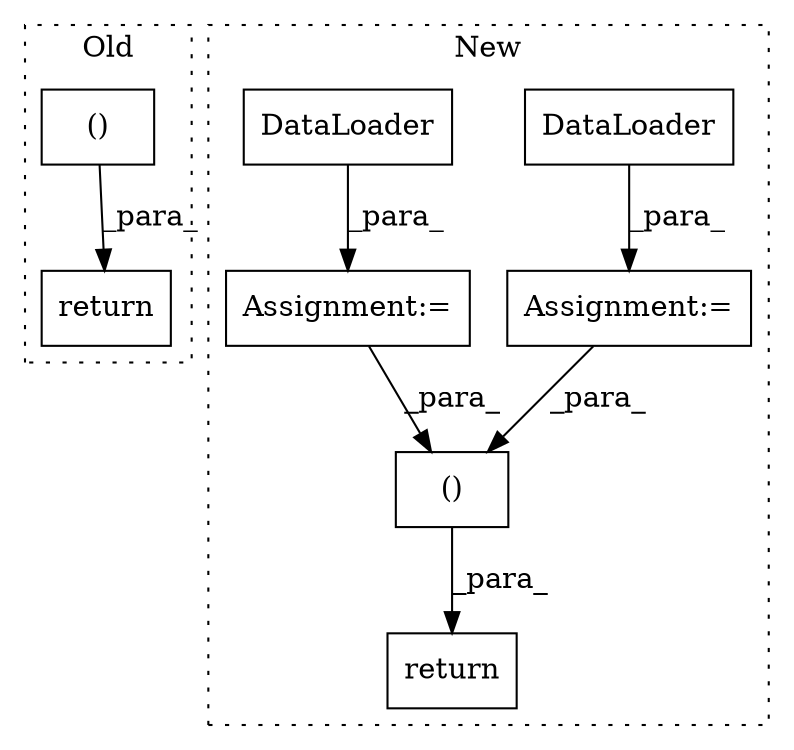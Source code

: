 digraph G {
subgraph cluster0 {
1 [label="()" a="106" s="1153" l="53" shape="box"];
7 [label="return" a="41" s="1141" l="12" shape="box"];
label = "Old";
style="dotted";
}
subgraph cluster1 {
2 [label="DataLoader" a="32" s="1461,1513" l="11,1" shape="box"];
3 [label="Assignment:=" a="7" s="1443" l="1" shape="box"];
4 [label="()" a="106" s="1624" l="42" shape="box"];
5 [label="DataLoader" a="32" s="1555,1605" l="11,1" shape="box"];
6 [label="Assignment:=" a="7" s="1537" l="1" shape="box"];
8 [label="return" a="41" s="1612" l="12" shape="box"];
label = "New";
style="dotted";
}
1 -> 7 [label="_para_"];
2 -> 3 [label="_para_"];
3 -> 4 [label="_para_"];
4 -> 8 [label="_para_"];
5 -> 6 [label="_para_"];
6 -> 4 [label="_para_"];
}